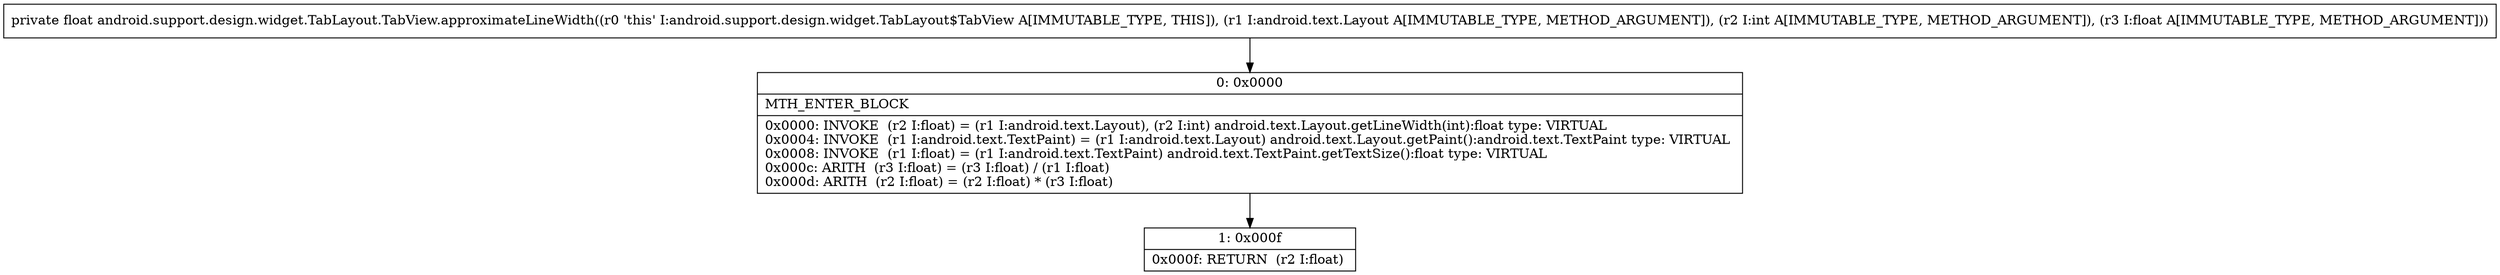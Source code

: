 digraph "CFG forandroid.support.design.widget.TabLayout.TabView.approximateLineWidth(Landroid\/text\/Layout;IF)F" {
Node_0 [shape=record,label="{0\:\ 0x0000|MTH_ENTER_BLOCK\l|0x0000: INVOKE  (r2 I:float) = (r1 I:android.text.Layout), (r2 I:int) android.text.Layout.getLineWidth(int):float type: VIRTUAL \l0x0004: INVOKE  (r1 I:android.text.TextPaint) = (r1 I:android.text.Layout) android.text.Layout.getPaint():android.text.TextPaint type: VIRTUAL \l0x0008: INVOKE  (r1 I:float) = (r1 I:android.text.TextPaint) android.text.TextPaint.getTextSize():float type: VIRTUAL \l0x000c: ARITH  (r3 I:float) = (r3 I:float) \/ (r1 I:float) \l0x000d: ARITH  (r2 I:float) = (r2 I:float) * (r3 I:float) \l}"];
Node_1 [shape=record,label="{1\:\ 0x000f|0x000f: RETURN  (r2 I:float) \l}"];
MethodNode[shape=record,label="{private float android.support.design.widget.TabLayout.TabView.approximateLineWidth((r0 'this' I:android.support.design.widget.TabLayout$TabView A[IMMUTABLE_TYPE, THIS]), (r1 I:android.text.Layout A[IMMUTABLE_TYPE, METHOD_ARGUMENT]), (r2 I:int A[IMMUTABLE_TYPE, METHOD_ARGUMENT]), (r3 I:float A[IMMUTABLE_TYPE, METHOD_ARGUMENT])) }"];
MethodNode -> Node_0;
Node_0 -> Node_1;
}

